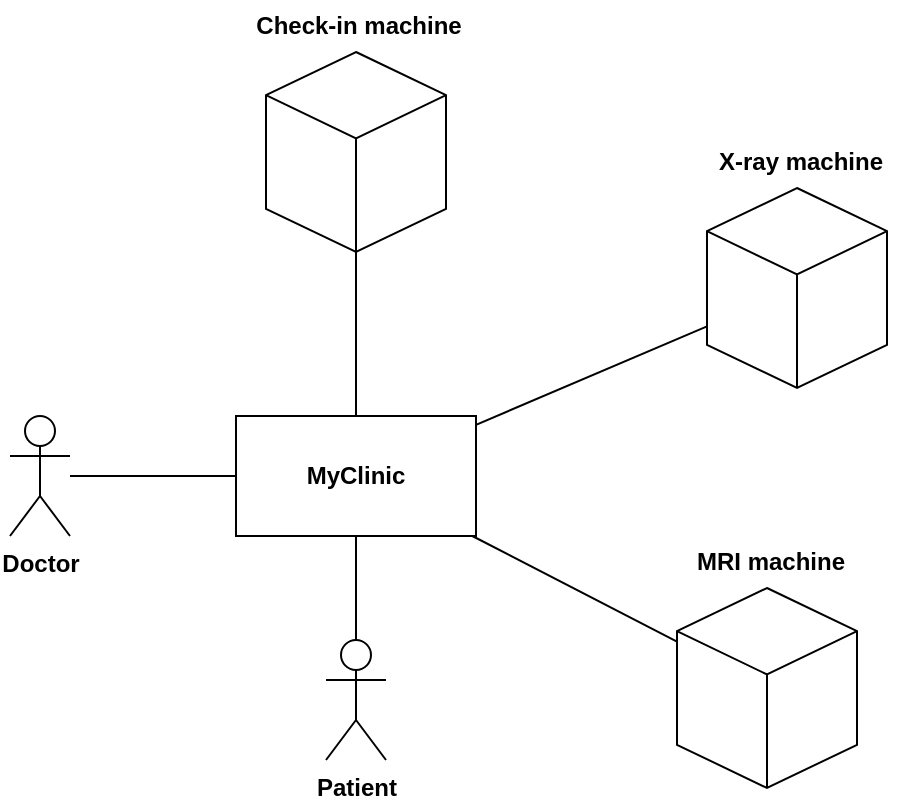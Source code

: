 <mxfile version="24.4.8" type="github">
  <diagram name="Page-1" id="w3UB9u6uiEBpwwJffAFI">
    <mxGraphModel dx="2049" dy="1147" grid="0" gridSize="10" guides="1" tooltips="1" connect="1" arrows="1" fold="1" page="0" pageScale="1" pageWidth="827" pageHeight="1169" math="0" shadow="0">
      <root>
        <mxCell id="0" />
        <mxCell id="1" parent="0" />
        <mxCell id="DasESgJ1_zzesj3rviWy-1" value="&lt;b&gt;MyClinic&lt;/b&gt;" style="rounded=0;whiteSpace=wrap;html=1;" vertex="1" parent="1">
          <mxGeometry x="216" y="295" width="120" height="60" as="geometry" />
        </mxCell>
        <mxCell id="DasESgJ1_zzesj3rviWy-5" style="rounded=0;orthogonalLoop=1;jettySize=auto;html=1;endArrow=none;endFill=0;" edge="1" parent="1" source="DasESgJ1_zzesj3rviWy-2" target="DasESgJ1_zzesj3rviWy-1">
          <mxGeometry relative="1" as="geometry" />
        </mxCell>
        <mxCell id="DasESgJ1_zzesj3rviWy-2" value="&lt;b&gt;Doctor&lt;/b&gt;" style="shape=umlActor;verticalLabelPosition=bottom;verticalAlign=top;html=1;outlineConnect=0;" vertex="1" parent="1">
          <mxGeometry x="103" y="295" width="30" height="60" as="geometry" />
        </mxCell>
        <mxCell id="DasESgJ1_zzesj3rviWy-7" style="rounded=0;orthogonalLoop=1;jettySize=auto;html=1;endArrow=none;endFill=0;" edge="1" source="DasESgJ1_zzesj3rviWy-8" parent="1" target="DasESgJ1_zzesj3rviWy-1">
          <mxGeometry relative="1" as="geometry">
            <mxPoint x="376" y="417" as="targetPoint" />
          </mxGeometry>
        </mxCell>
        <mxCell id="DasESgJ1_zzesj3rviWy-8" value="&lt;b&gt;Patient&lt;/b&gt;" style="shape=umlActor;verticalLabelPosition=bottom;verticalAlign=top;html=1;outlineConnect=0;" vertex="1" parent="1">
          <mxGeometry x="261" y="407" width="30" height="60" as="geometry" />
        </mxCell>
        <mxCell id="DasESgJ1_zzesj3rviWy-15" style="rounded=0;orthogonalLoop=1;jettySize=auto;html=1;endArrow=none;endFill=0;" edge="1" parent="1" source="DasESgJ1_zzesj3rviWy-13" target="DasESgJ1_zzesj3rviWy-1">
          <mxGeometry relative="1" as="geometry">
            <mxPoint x="143" y="335" as="sourcePoint" />
            <mxPoint x="226" y="335" as="targetPoint" />
          </mxGeometry>
        </mxCell>
        <mxCell id="DasESgJ1_zzesj3rviWy-19" style="rounded=0;orthogonalLoop=1;jettySize=auto;html=1;endArrow=none;endFill=0;" edge="1" parent="1" source="DasESgJ1_zzesj3rviWy-16" target="DasESgJ1_zzesj3rviWy-1">
          <mxGeometry relative="1" as="geometry">
            <mxPoint x="286" y="223" as="sourcePoint" />
            <mxPoint x="286" y="305" as="targetPoint" />
          </mxGeometry>
        </mxCell>
        <mxCell id="DasESgJ1_zzesj3rviWy-22" style="rounded=0;orthogonalLoop=1;jettySize=auto;html=1;endArrow=none;endFill=0;" edge="1" parent="1" source="DasESgJ1_zzesj3rviWy-20" target="DasESgJ1_zzesj3rviWy-1">
          <mxGeometry relative="1" as="geometry">
            <mxPoint x="271" y="423" as="sourcePoint" />
            <mxPoint x="321" y="499" as="targetPoint" />
          </mxGeometry>
        </mxCell>
        <mxCell id="DasESgJ1_zzesj3rviWy-23" value="" style="group" vertex="1" connectable="0" parent="1">
          <mxGeometry x="436.5" y="355" width="92.5" height="126" as="geometry" />
        </mxCell>
        <mxCell id="DasESgJ1_zzesj3rviWy-20" value="" style="html=1;whiteSpace=wrap;shape=isoCube2;backgroundOutline=1;isoAngle=15;" vertex="1" parent="DasESgJ1_zzesj3rviWy-23">
          <mxGeometry y="26" width="90" height="100" as="geometry" />
        </mxCell>
        <mxCell id="DasESgJ1_zzesj3rviWy-21" value="&lt;b&gt;MRI machine&lt;/b&gt;" style="text;html=1;align=center;verticalAlign=middle;resizable=0;points=[];autosize=1;strokeColor=none;fillColor=none;" vertex="1" parent="DasESgJ1_zzesj3rviWy-23">
          <mxGeometry x="0.5" width="92" height="26" as="geometry" />
        </mxCell>
        <mxCell id="DasESgJ1_zzesj3rviWy-24" value="" style="group" vertex="1" connectable="0" parent="1">
          <mxGeometry x="448" y="155" width="100" height="126" as="geometry" />
        </mxCell>
        <mxCell id="DasESgJ1_zzesj3rviWy-16" value="" style="html=1;whiteSpace=wrap;shape=isoCube2;backgroundOutline=1;isoAngle=15;" vertex="1" parent="DasESgJ1_zzesj3rviWy-24">
          <mxGeometry x="3.5" y="26" width="90" height="100" as="geometry" />
        </mxCell>
        <mxCell id="DasESgJ1_zzesj3rviWy-17" value="&lt;b&gt;X-ray machine&lt;/b&gt;" style="text;html=1;align=center;verticalAlign=middle;resizable=0;points=[];autosize=1;strokeColor=none;fillColor=none;" vertex="1" parent="DasESgJ1_zzesj3rviWy-24">
          <mxGeometry width="100" height="26" as="geometry" />
        </mxCell>
        <mxCell id="DasESgJ1_zzesj3rviWy-25" value="" style="group" vertex="1" connectable="0" parent="1">
          <mxGeometry x="216.5" y="87" width="121" height="126" as="geometry" />
        </mxCell>
        <mxCell id="DasESgJ1_zzesj3rviWy-13" value="" style="html=1;whiteSpace=wrap;shape=isoCube2;backgroundOutline=1;isoAngle=15;" vertex="1" parent="DasESgJ1_zzesj3rviWy-25">
          <mxGeometry x="14.5" y="26" width="90" height="100" as="geometry" />
        </mxCell>
        <mxCell id="DasESgJ1_zzesj3rviWy-14" value="&lt;b&gt;Check-in machine&lt;/b&gt;" style="text;html=1;align=center;verticalAlign=middle;resizable=0;points=[];autosize=1;strokeColor=none;fillColor=none;" vertex="1" parent="DasESgJ1_zzesj3rviWy-25">
          <mxGeometry width="121" height="26" as="geometry" />
        </mxCell>
      </root>
    </mxGraphModel>
  </diagram>
</mxfile>
